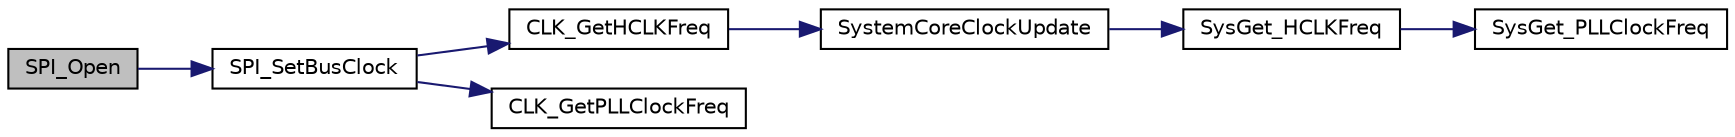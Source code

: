 digraph "SPI_Open"
{
 // LATEX_PDF_SIZE
  edge [fontname="Helvetica",fontsize="10",labelfontname="Helvetica",labelfontsize="10"];
  node [fontname="Helvetica",fontsize="10",shape=record];
  rankdir="LR";
  Node1 [label="SPI_Open",height=0.2,width=0.4,color="black", fillcolor="grey75", style="filled", fontcolor="black",tooltip="This function make SPI module be ready to transfer. By default, the SPI transfer sequence is MSB firs..."];
  Node1 -> Node2 [color="midnightblue",fontsize="10",style="solid",fontname="Helvetica"];
  Node2 [label="SPI_SetBusClock",height=0.2,width=0.4,color="black", fillcolor="white", style="filled",URL="$d5/ddb/group___n_a_n_o100___s_p_i___e_x_p_o_r_t_e_d___f_u_n_c_t_i_o_n_s.html#ga7cee248bcbe05dfae8ab8b3bf89e8f13",tooltip="Set the SPI bus clock. Only available in Master mode."];
  Node2 -> Node3 [color="midnightblue",fontsize="10",style="solid",fontname="Helvetica"];
  Node3 [label="CLK_GetHCLKFreq",height=0.2,width=0.4,color="black", fillcolor="white", style="filled",URL="$d7/d42/group___n_a_n_o100___c_l_k___e_x_p_o_r_t_e_d___f_u_n_c_t_i_o_n_s.html#ga27ded0f4435751be979927718884488f",tooltip="This function get HCLK frequency. The frequency unit is Hz."];
  Node3 -> Node4 [color="midnightblue",fontsize="10",style="solid",fontname="Helvetica"];
  Node4 [label="SystemCoreClockUpdate",height=0.2,width=0.4,color="black", fillcolor="white", style="filled",URL="$de/d38/system___nano100_series_8c.html#ae0c36a9591fe6e9c45ecb21a794f0f0f",tooltip="Updates the SystemCoreClock with current core Clock retrieved from CPU registers."];
  Node4 -> Node5 [color="midnightblue",fontsize="10",style="solid",fontname="Helvetica"];
  Node5 [label="SysGet_HCLKFreq",height=0.2,width=0.4,color="black", fillcolor="white", style="filled",URL="$de/d38/system___nano100_series_8c.html#aca6d5b465c5468d7dc1f3675e834c1b9",tooltip="Get current HCLK clock frequency."];
  Node5 -> Node6 [color="midnightblue",fontsize="10",style="solid",fontname="Helvetica"];
  Node6 [label="SysGet_PLLClockFreq",height=0.2,width=0.4,color="black", fillcolor="white", style="filled",URL="$de/d38/system___nano100_series_8c.html#ad0eab36ae6ce25e23219dc6a1e8fa73a",tooltip="Calculate current PLL clock frequency."];
  Node2 -> Node7 [color="midnightblue",fontsize="10",style="solid",fontname="Helvetica"];
  Node7 [label="CLK_GetPLLClockFreq",height=0.2,width=0.4,color="black", fillcolor="white", style="filled",URL="$d7/d42/group___n_a_n_o100___c_l_k___e_x_p_o_r_t_e_d___f_u_n_c_t_i_o_n_s.html#gaf42f850d36900fcf77e4643f2db5470b",tooltip="This function get PLL frequency. The frequency unit is Hz."];
}
